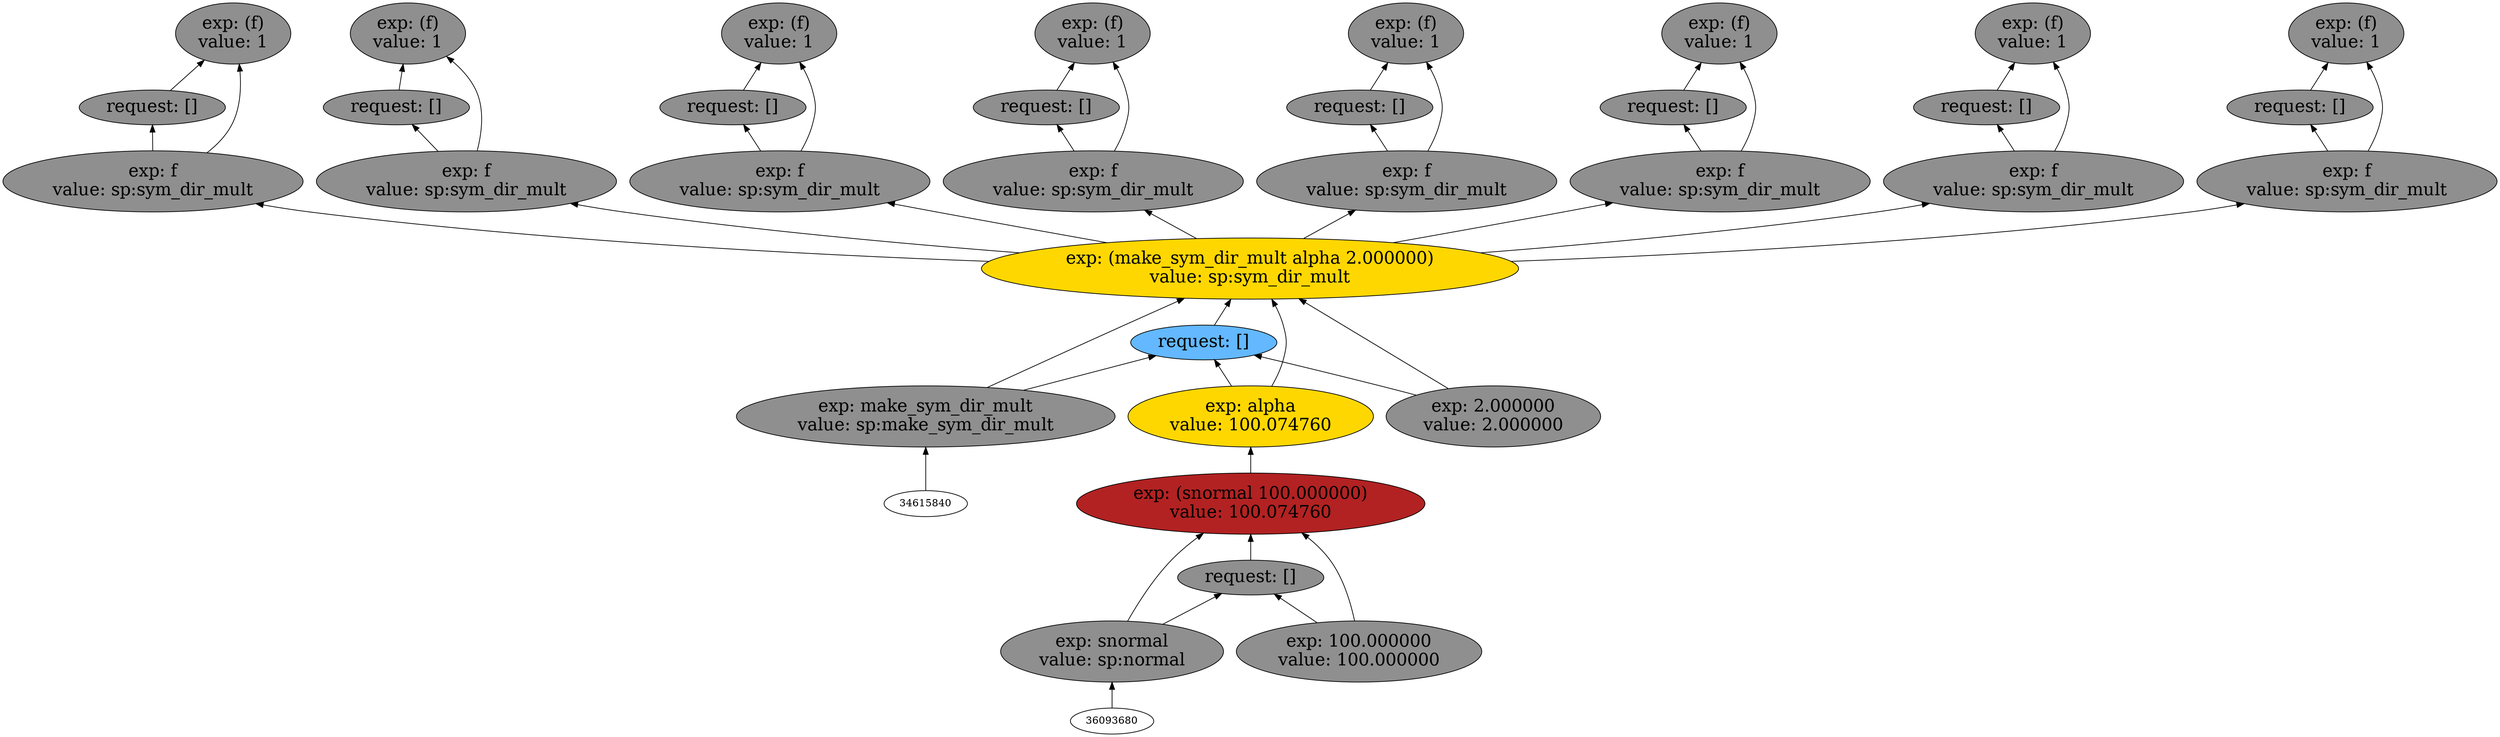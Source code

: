 digraph {
rankdir=BT
fontsize=24
subgraph clster1 {
label="Venture Families"
subgraph clster2 {
label="1"
"42447104"["fillcolor"="firebrick" "fontsize"="24" "label"="exp: (snormal 100.000000)\nvalue: 100.074760" "shape"="ellipse" "style"="filled" ]
"42310096"["fillcolor"="grey56" "fontsize"="24" "label"="request: []" "shape"="ellipse" "style"="filled" ]
"42484848"["fillcolor"="grey56" "fontsize"="24" "label"="exp: snormal\nvalue: sp:normal" "shape"="ellipse" "style"="filled" ]
"42935696"["fillcolor"="grey56" "fontsize"="24" "label"="exp: 100.000000\nvalue: 100.000000" "shape"="ellipse" "style"="filled" ]
}

subgraph clster3 {
label="2"
"41591168"["fillcolor"="gold" "fontsize"="24" "label"="exp: (make_sym_dir_mult alpha 2.000000)\nvalue: sp:sym_dir_mult" "shape"="ellipse" "style"="filled" ]
"43633376"["fillcolor"="steelblue1" "fontsize"="24" "label"="request: []" "shape"="ellipse" "style"="filled" ]
"41774160"["fillcolor"="grey56" "fontsize"="24" "label"="exp: make_sym_dir_mult\nvalue: sp:make_sym_dir_mult" "shape"="ellipse" "style"="filled" ]
"43937024"["fillcolor"="gold" "fontsize"="24" "label"="exp: alpha\nvalue: 100.074760" "shape"="ellipse" "style"="filled" ]
"41472864"["fillcolor"="grey56" "fontsize"="24" "label"="exp: 2.000000\nvalue: 2.000000" "shape"="ellipse" "style"="filled" ]
}

subgraph clster4 {
label="3"
"42197104"["fillcolor"="grey56" "fontsize"="24" "label"="exp: (f)\nvalue: 1" "shape"="ellipse" "style"="filled" ]
"41766944"["fillcolor"="grey56" "fontsize"="24" "label"="request: []" "shape"="ellipse" "style"="filled" ]
"41899120"["fillcolor"="grey56" "fontsize"="24" "label"="exp: f\nvalue: sp:sym_dir_mult" "shape"="ellipse" "style"="filled" ]
}

subgraph clster5 {
label="4"
"41502064"["fillcolor"="grey56" "fontsize"="24" "label"="exp: (f)\nvalue: 1" "shape"="ellipse" "style"="filled" ]
"41668336"["fillcolor"="grey56" "fontsize"="24" "label"="request: []" "shape"="ellipse" "style"="filled" ]
"41702848"["fillcolor"="grey56" "fontsize"="24" "label"="exp: f\nvalue: sp:sym_dir_mult" "shape"="ellipse" "style"="filled" ]
}

subgraph clster6 {
label="5"
"43914880"["fillcolor"="grey56" "fontsize"="24" "label"="exp: (f)\nvalue: 1" "shape"="ellipse" "style"="filled" ]
"41586192"["fillcolor"="grey56" "fontsize"="24" "label"="request: []" "shape"="ellipse" "style"="filled" ]
"43941360"["fillcolor"="grey56" "fontsize"="24" "label"="exp: f\nvalue: sp:sym_dir_mult" "shape"="ellipse" "style"="filled" ]
}

subgraph clster7 {
label="6"
"43963744"["fillcolor"="grey56" "fontsize"="24" "label"="exp: (f)\nvalue: 1" "shape"="ellipse" "style"="filled" ]
"35194864"["fillcolor"="grey56" "fontsize"="24" "label"="request: []" "shape"="ellipse" "style"="filled" ]
"41749504"["fillcolor"="grey56" "fontsize"="24" "label"="exp: f\nvalue: sp:sym_dir_mult" "shape"="ellipse" "style"="filled" ]
}

subgraph clster8 {
label="7"
"42202208"["fillcolor"="grey56" "fontsize"="24" "label"="exp: (f)\nvalue: 1" "shape"="ellipse" "style"="filled" ]
"42198992"["fillcolor"="grey56" "fontsize"="24" "label"="request: []" "shape"="ellipse" "style"="filled" ]
"41474064"["fillcolor"="grey56" "fontsize"="24" "label"="exp: f\nvalue: sp:sym_dir_mult" "shape"="ellipse" "style"="filled" ]
}

subgraph clster9 {
label="8"
"42295808"["fillcolor"="grey56" "fontsize"="24" "label"="exp: (f)\nvalue: 1" "shape"="ellipse" "style"="filled" ]
"42259632"["fillcolor"="grey56" "fontsize"="24" "label"="request: []" "shape"="ellipse" "style"="filled" ]
"42347008"["fillcolor"="grey56" "fontsize"="24" "label"="exp: f\nvalue: sp:sym_dir_mult" "shape"="ellipse" "style"="filled" ]
}

subgraph clster10 {
label="9"
"42434384"["fillcolor"="grey56" "fontsize"="24" "label"="exp: (f)\nvalue: 1" "shape"="ellipse" "style"="filled" ]
"42383184"["fillcolor"="grey56" "fontsize"="24" "label"="request: []" "shape"="ellipse" "style"="filled" ]
"42470560"["fillcolor"="grey56" "fontsize"="24" "label"="exp: f\nvalue: sp:sym_dir_mult" "shape"="ellipse" "style"="filled" ]
}

subgraph clster11 {
label="10"
"42546048"["fillcolor"="grey56" "fontsize"="24" "label"="exp: (f)\nvalue: 1" "shape"="ellipse" "style"="filled" ]
"42508304"["fillcolor"="grey56" "fontsize"="24" "label"="request: []" "shape"="ellipse" "style"="filled" ]
"42583792"["fillcolor"="grey56" "fontsize"="24" "label"="exp: f\nvalue: sp:sym_dir_mult" "shape"="ellipse" "style"="filled" ]
}

}

"41702848" -> "41502064"["arrowhead"="normal" "color"="black" "constraint"="true" "style"="solid" ]
"41702848" -> "41668336"["arrowhead"="normal" "color"="black" "constraint"="true" "style"="solid" ]
"41591168" -> "41702848"["arrowhead"="normal" "color"="black" "constraint"="true" "style"="solid" ]
"41668336" -> "41502064"["arrowhead"="normal" "color"="black" "constraint"="true" "style"="solid" ]
"41774160" -> "41591168"["arrowhead"="normal" "color"="black" "constraint"="true" "style"="solid" ]
"41774160" -> "43633376"["arrowhead"="normal" "color"="black" "constraint"="true" "style"="solid" ]
"34615840" -> "41774160"["arrowhead"="normal" "color"="black" "constraint"="true" "style"="solid" ]
"43937024" -> "41591168"["arrowhead"="normal" "color"="black" "constraint"="true" "style"="solid" ]
"43937024" -> "43633376"["arrowhead"="normal" "color"="black" "constraint"="true" "style"="solid" ]
"42447104" -> "43937024"["arrowhead"="normal" "color"="black" "constraint"="true" "style"="solid" ]
"41472864" -> "41591168"["arrowhead"="normal" "color"="black" "constraint"="true" "style"="solid" ]
"41472864" -> "43633376"["arrowhead"="normal" "color"="black" "constraint"="true" "style"="solid" ]
"43633376" -> "41591168"["arrowhead"="normal" "color"="black" "constraint"="true" "style"="solid" ]
"41899120" -> "42197104"["arrowhead"="normal" "color"="black" "constraint"="true" "style"="solid" ]
"41899120" -> "41766944"["arrowhead"="normal" "color"="black" "constraint"="true" "style"="solid" ]
"41591168" -> "41899120"["arrowhead"="normal" "color"="black" "constraint"="true" "style"="solid" ]
"41766944" -> "42197104"["arrowhead"="normal" "color"="black" "constraint"="true" "style"="solid" ]
"41474064" -> "42202208"["arrowhead"="normal" "color"="black" "constraint"="true" "style"="solid" ]
"41474064" -> "42198992"["arrowhead"="normal" "color"="black" "constraint"="true" "style"="solid" ]
"41591168" -> "41474064"["arrowhead"="normal" "color"="black" "constraint"="true" "style"="solid" ]
"42198992" -> "42202208"["arrowhead"="normal" "color"="black" "constraint"="true" "style"="solid" ]
"42347008" -> "42295808"["arrowhead"="normal" "color"="black" "constraint"="true" "style"="solid" ]
"42347008" -> "42259632"["arrowhead"="normal" "color"="black" "constraint"="true" "style"="solid" ]
"41591168" -> "42347008"["arrowhead"="normal" "color"="black" "constraint"="true" "style"="solid" ]
"42259632" -> "42295808"["arrowhead"="normal" "color"="black" "constraint"="true" "style"="solid" ]
"42470560" -> "42434384"["arrowhead"="normal" "color"="black" "constraint"="true" "style"="solid" ]
"42470560" -> "42383184"["arrowhead"="normal" "color"="black" "constraint"="true" "style"="solid" ]
"41591168" -> "42470560"["arrowhead"="normal" "color"="black" "constraint"="true" "style"="solid" ]
"42383184" -> "42434384"["arrowhead"="normal" "color"="black" "constraint"="true" "style"="solid" ]
"42484848" -> "42447104"["arrowhead"="normal" "color"="black" "constraint"="true" "style"="solid" ]
"42484848" -> "42310096"["arrowhead"="normal" "color"="black" "constraint"="true" "style"="solid" ]
"36093680" -> "42484848"["arrowhead"="normal" "color"="black" "constraint"="true" "style"="solid" ]
"42935696" -> "42447104"["arrowhead"="normal" "color"="black" "constraint"="true" "style"="solid" ]
"42935696" -> "42310096"["arrowhead"="normal" "color"="black" "constraint"="true" "style"="solid" ]
"42310096" -> "42447104"["arrowhead"="normal" "color"="black" "constraint"="true" "style"="solid" ]
"42583792" -> "42546048"["arrowhead"="normal" "color"="black" "constraint"="true" "style"="solid" ]
"42583792" -> "42508304"["arrowhead"="normal" "color"="black" "constraint"="true" "style"="solid" ]
"41591168" -> "42583792"["arrowhead"="normal" "color"="black" "constraint"="true" "style"="solid" ]
"42508304" -> "42546048"["arrowhead"="normal" "color"="black" "constraint"="true" "style"="solid" ]
"43941360" -> "43914880"["arrowhead"="normal" "color"="black" "constraint"="true" "style"="solid" ]
"43941360" -> "41586192"["arrowhead"="normal" "color"="black" "constraint"="true" "style"="solid" ]
"41591168" -> "43941360"["arrowhead"="normal" "color"="black" "constraint"="true" "style"="solid" ]
"41586192" -> "43914880"["arrowhead"="normal" "color"="black" "constraint"="true" "style"="solid" ]
"41749504" -> "43963744"["arrowhead"="normal" "color"="black" "constraint"="true" "style"="solid" ]
"41749504" -> "35194864"["arrowhead"="normal" "color"="black" "constraint"="true" "style"="solid" ]
"41591168" -> "41749504"["arrowhead"="normal" "color"="black" "constraint"="true" "style"="solid" ]
"35194864" -> "43963744"["arrowhead"="normal" "color"="black" "constraint"="true" "style"="solid" ]

}